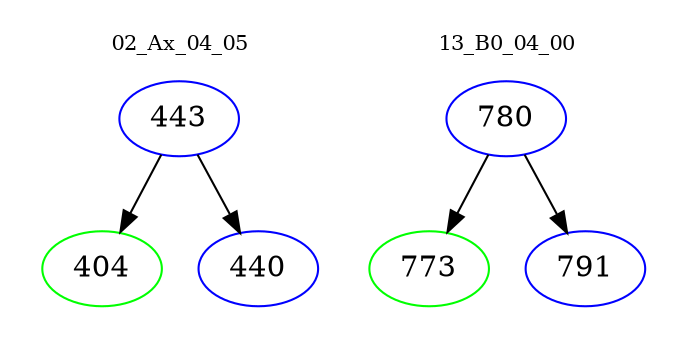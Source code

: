digraph{
subgraph cluster_0 {
color = white
label = "02_Ax_04_05";
fontsize=10;
T0_443 [label="443", color="blue"]
T0_443 -> T0_404 [color="black"]
T0_404 [label="404", color="green"]
T0_443 -> T0_440 [color="black"]
T0_440 [label="440", color="blue"]
}
subgraph cluster_1 {
color = white
label = "13_B0_04_00";
fontsize=10;
T1_780 [label="780", color="blue"]
T1_780 -> T1_773 [color="black"]
T1_773 [label="773", color="green"]
T1_780 -> T1_791 [color="black"]
T1_791 [label="791", color="blue"]
}
}
